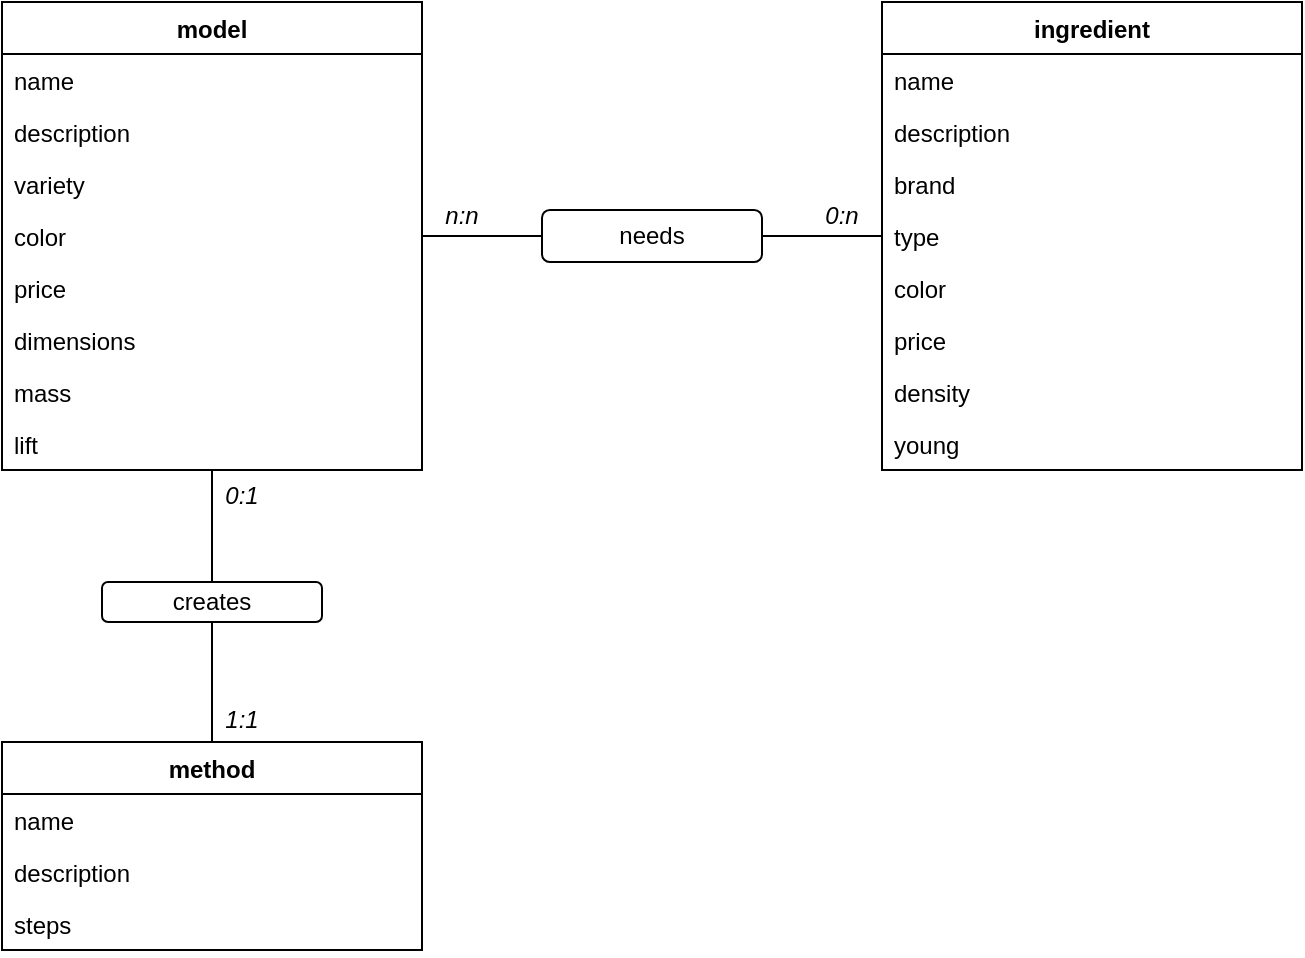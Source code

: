 <mxfile version="14.1.8" type="device"><diagram id="ZhzCkKkhiiHCZvKnpFF6" name="Page-1"><mxGraphModel dx="1038" dy="607" grid="1" gridSize="10" guides="1" tooltips="1" connect="1" arrows="1" fold="1" page="1" pageScale="1" pageWidth="827" pageHeight="1169" math="0" shadow="0"><root><mxCell id="0"/><mxCell id="1" parent="0"/><mxCell id="c6g59WqRKhzyBYjHIgXk-2" value="model" style="swimlane;fontStyle=1;childLayout=stackLayout;horizontal=1;startSize=26;fillColor=none;horizontalStack=0;resizeParent=1;resizeParentMax=0;resizeLast=0;collapsible=1;marginBottom=0;" vertex="1" parent="1"><mxGeometry x="150" y="420" width="210" height="234" as="geometry"/></mxCell><mxCell id="c6g59WqRKhzyBYjHIgXk-3" value="name" style="text;strokeColor=none;fillColor=none;align=left;verticalAlign=top;spacingLeft=4;spacingRight=4;overflow=hidden;rotatable=0;points=[[0,0.5],[1,0.5]];portConstraint=eastwest;" vertex="1" parent="c6g59WqRKhzyBYjHIgXk-2"><mxGeometry y="26" width="210" height="26" as="geometry"/></mxCell><mxCell id="c6g59WqRKhzyBYjHIgXk-4" value="description" style="text;strokeColor=none;fillColor=none;align=left;verticalAlign=top;spacingLeft=4;spacingRight=4;overflow=hidden;rotatable=0;points=[[0,0.5],[1,0.5]];portConstraint=eastwest;" vertex="1" parent="c6g59WqRKhzyBYjHIgXk-2"><mxGeometry y="52" width="210" height="26" as="geometry"/></mxCell><mxCell id="c6g59WqRKhzyBYjHIgXk-5" value="variety" style="text;strokeColor=none;fillColor=none;align=left;verticalAlign=top;spacingLeft=4;spacingRight=4;overflow=hidden;rotatable=0;points=[[0,0.5],[1,0.5]];portConstraint=eastwest;" vertex="1" parent="c6g59WqRKhzyBYjHIgXk-2"><mxGeometry y="78" width="210" height="26" as="geometry"/></mxCell><mxCell id="c6g59WqRKhzyBYjHIgXk-7" value="color" style="text;strokeColor=none;fillColor=none;align=left;verticalAlign=top;spacingLeft=4;spacingRight=4;overflow=hidden;rotatable=0;points=[[0,0.5],[1,0.5]];portConstraint=eastwest;" vertex="1" parent="c6g59WqRKhzyBYjHIgXk-2"><mxGeometry y="104" width="210" height="26" as="geometry"/></mxCell><mxCell id="c6g59WqRKhzyBYjHIgXk-8" value="price" style="text;strokeColor=none;fillColor=none;align=left;verticalAlign=top;spacingLeft=4;spacingRight=4;overflow=hidden;rotatable=0;points=[[0,0.5],[1,0.5]];portConstraint=eastwest;" vertex="1" parent="c6g59WqRKhzyBYjHIgXk-2"><mxGeometry y="130" width="210" height="26" as="geometry"/></mxCell><mxCell id="c6g59WqRKhzyBYjHIgXk-9" value="dimensions" style="text;strokeColor=none;fillColor=none;align=left;verticalAlign=top;spacingLeft=4;spacingRight=4;overflow=hidden;rotatable=0;points=[[0,0.5],[1,0.5]];portConstraint=eastwest;" vertex="1" parent="c6g59WqRKhzyBYjHIgXk-2"><mxGeometry y="156" width="210" height="26" as="geometry"/></mxCell><mxCell id="c6g59WqRKhzyBYjHIgXk-10" value="mass" style="text;strokeColor=none;fillColor=none;align=left;verticalAlign=top;spacingLeft=4;spacingRight=4;overflow=hidden;rotatable=0;points=[[0,0.5],[1,0.5]];portConstraint=eastwest;" vertex="1" parent="c6g59WqRKhzyBYjHIgXk-2"><mxGeometry y="182" width="210" height="26" as="geometry"/></mxCell><mxCell id="c6g59WqRKhzyBYjHIgXk-11" value="lift" style="text;strokeColor=none;fillColor=none;align=left;verticalAlign=top;spacingLeft=4;spacingRight=4;overflow=hidden;rotatable=0;points=[[0,0.5],[1,0.5]];portConstraint=eastwest;" vertex="1" parent="c6g59WqRKhzyBYjHIgXk-2"><mxGeometry y="208" width="210" height="26" as="geometry"/></mxCell><mxCell id="c6g59WqRKhzyBYjHIgXk-12" value="ingredient" style="swimlane;fontStyle=1;childLayout=stackLayout;horizontal=1;startSize=26;fillColor=none;horizontalStack=0;resizeParent=1;resizeParentMax=0;resizeLast=0;collapsible=1;marginBottom=0;" vertex="1" parent="1"><mxGeometry x="590" y="420" width="210" height="234" as="geometry"/></mxCell><mxCell id="c6g59WqRKhzyBYjHIgXk-13" value="name" style="text;strokeColor=none;fillColor=none;align=left;verticalAlign=top;spacingLeft=4;spacingRight=4;overflow=hidden;rotatable=0;points=[[0,0.5],[1,0.5]];portConstraint=eastwest;" vertex="1" parent="c6g59WqRKhzyBYjHIgXk-12"><mxGeometry y="26" width="210" height="26" as="geometry"/></mxCell><mxCell id="c6g59WqRKhzyBYjHIgXk-14" value="description" style="text;strokeColor=none;fillColor=none;align=left;verticalAlign=top;spacingLeft=4;spacingRight=4;overflow=hidden;rotatable=0;points=[[0,0.5],[1,0.5]];portConstraint=eastwest;" vertex="1" parent="c6g59WqRKhzyBYjHIgXk-12"><mxGeometry y="52" width="210" height="26" as="geometry"/></mxCell><mxCell id="c6g59WqRKhzyBYjHIgXk-15" value="brand" style="text;strokeColor=none;fillColor=none;align=left;verticalAlign=top;spacingLeft=4;spacingRight=4;overflow=hidden;rotatable=0;points=[[0,0.5],[1,0.5]];portConstraint=eastwest;" vertex="1" parent="c6g59WqRKhzyBYjHIgXk-12"><mxGeometry y="78" width="210" height="26" as="geometry"/></mxCell><mxCell id="c6g59WqRKhzyBYjHIgXk-16" value="type" style="text;strokeColor=none;fillColor=none;align=left;verticalAlign=top;spacingLeft=4;spacingRight=4;overflow=hidden;rotatable=0;points=[[0,0.5],[1,0.5]];portConstraint=eastwest;" vertex="1" parent="c6g59WqRKhzyBYjHIgXk-12"><mxGeometry y="104" width="210" height="26" as="geometry"/></mxCell><mxCell id="c6g59WqRKhzyBYjHIgXk-17" value="color" style="text;strokeColor=none;fillColor=none;align=left;verticalAlign=top;spacingLeft=4;spacingRight=4;overflow=hidden;rotatable=0;points=[[0,0.5],[1,0.5]];portConstraint=eastwest;" vertex="1" parent="c6g59WqRKhzyBYjHIgXk-12"><mxGeometry y="130" width="210" height="26" as="geometry"/></mxCell><mxCell id="c6g59WqRKhzyBYjHIgXk-18" value="price" style="text;strokeColor=none;fillColor=none;align=left;verticalAlign=top;spacingLeft=4;spacingRight=4;overflow=hidden;rotatable=0;points=[[0,0.5],[1,0.5]];portConstraint=eastwest;" vertex="1" parent="c6g59WqRKhzyBYjHIgXk-12"><mxGeometry y="156" width="210" height="26" as="geometry"/></mxCell><mxCell id="c6g59WqRKhzyBYjHIgXk-19" value="density" style="text;strokeColor=none;fillColor=none;align=left;verticalAlign=top;spacingLeft=4;spacingRight=4;overflow=hidden;rotatable=0;points=[[0,0.5],[1,0.5]];portConstraint=eastwest;" vertex="1" parent="c6g59WqRKhzyBYjHIgXk-12"><mxGeometry y="182" width="210" height="26" as="geometry"/></mxCell><mxCell id="c6g59WqRKhzyBYjHIgXk-20" value="young" style="text;strokeColor=none;fillColor=none;align=left;verticalAlign=top;spacingLeft=4;spacingRight=4;overflow=hidden;rotatable=0;points=[[0,0.5],[1,0.5]];portConstraint=eastwest;" vertex="1" parent="c6g59WqRKhzyBYjHIgXk-12"><mxGeometry y="208" width="210" height="26" as="geometry"/></mxCell><mxCell id="c6g59WqRKhzyBYjHIgXk-34" style="edgeStyle=orthogonalEdgeStyle;rounded=0;orthogonalLoop=1;jettySize=auto;html=1;exitX=0.5;exitY=0;exitDx=0;exitDy=0;endArrow=none;endFill=0;" edge="1" parent="1" source="c6g59WqRKhzyBYjHIgXk-21" target="c6g59WqRKhzyBYjHIgXk-2"><mxGeometry relative="1" as="geometry"/></mxCell><mxCell id="c6g59WqRKhzyBYjHIgXk-21" value="method" style="swimlane;fontStyle=1;childLayout=stackLayout;horizontal=1;startSize=26;fillColor=none;horizontalStack=0;resizeParent=1;resizeParentMax=0;resizeLast=0;collapsible=1;marginBottom=0;" vertex="1" parent="1"><mxGeometry x="150" y="790" width="210" height="104" as="geometry"/></mxCell><mxCell id="c6g59WqRKhzyBYjHIgXk-22" value="name" style="text;strokeColor=none;fillColor=none;align=left;verticalAlign=top;spacingLeft=4;spacingRight=4;overflow=hidden;rotatable=0;points=[[0,0.5],[1,0.5]];portConstraint=eastwest;" vertex="1" parent="c6g59WqRKhzyBYjHIgXk-21"><mxGeometry y="26" width="210" height="26" as="geometry"/></mxCell><mxCell id="c6g59WqRKhzyBYjHIgXk-23" value="description" style="text;strokeColor=none;fillColor=none;align=left;verticalAlign=top;spacingLeft=4;spacingRight=4;overflow=hidden;rotatable=0;points=[[0,0.5],[1,0.5]];portConstraint=eastwest;" vertex="1" parent="c6g59WqRKhzyBYjHIgXk-21"><mxGeometry y="52" width="210" height="26" as="geometry"/></mxCell><mxCell id="c6g59WqRKhzyBYjHIgXk-24" value="steps" style="text;strokeColor=none;fillColor=none;align=left;verticalAlign=top;spacingLeft=4;spacingRight=4;overflow=hidden;rotatable=0;points=[[0,0.5],[1,0.5]];portConstraint=eastwest;" vertex="1" parent="c6g59WqRKhzyBYjHIgXk-21"><mxGeometry y="78" width="210" height="26" as="geometry"/></mxCell><mxCell id="c6g59WqRKhzyBYjHIgXk-30" style="edgeStyle=orthogonalEdgeStyle;rounded=0;orthogonalLoop=1;jettySize=auto;html=1;exitX=1;exitY=0.5;exitDx=0;exitDy=0;entryX=0;entryY=0.5;entryDx=0;entryDy=0;endArrow=none;endFill=0;" edge="1" parent="1" source="c6g59WqRKhzyBYjHIgXk-7" target="c6g59WqRKhzyBYjHIgXk-16"><mxGeometry relative="1" as="geometry"/></mxCell><mxCell id="c6g59WqRKhzyBYjHIgXk-31" value="needs" style="rounded=1;whiteSpace=wrap;html=1;" vertex="1" parent="1"><mxGeometry x="420" y="524" width="110" height="26" as="geometry"/></mxCell><mxCell id="c6g59WqRKhzyBYjHIgXk-32" value="n:n" style="text;html=1;strokeColor=none;fillColor=none;align=center;verticalAlign=middle;whiteSpace=wrap;rounded=0;fontStyle=2" vertex="1" parent="1"><mxGeometry x="360" y="517" width="40" height="20" as="geometry"/></mxCell><mxCell id="c6g59WqRKhzyBYjHIgXk-33" value="0:n" style="text;html=1;strokeColor=none;fillColor=none;align=center;verticalAlign=middle;whiteSpace=wrap;rounded=0;fontStyle=2" vertex="1" parent="1"><mxGeometry x="550" y="517" width="40" height="20" as="geometry"/></mxCell><mxCell id="c6g59WqRKhzyBYjHIgXk-35" value="creates" style="rounded=1;whiteSpace=wrap;html=1;" vertex="1" parent="1"><mxGeometry x="200" y="710" width="110" height="20" as="geometry"/></mxCell><mxCell id="c6g59WqRKhzyBYjHIgXk-36" value="1:1" style="text;html=1;strokeColor=none;fillColor=none;align=center;verticalAlign=middle;whiteSpace=wrap;rounded=0;fontStyle=2" vertex="1" parent="1"><mxGeometry x="250" y="769" width="40" height="20" as="geometry"/></mxCell><mxCell id="c6g59WqRKhzyBYjHIgXk-37" value="0:1" style="text;html=1;strokeColor=none;fillColor=none;align=center;verticalAlign=middle;whiteSpace=wrap;rounded=0;fontStyle=2" vertex="1" parent="1"><mxGeometry x="250" y="657" width="40" height="20" as="geometry"/></mxCell></root></mxGraphModel></diagram></mxfile>